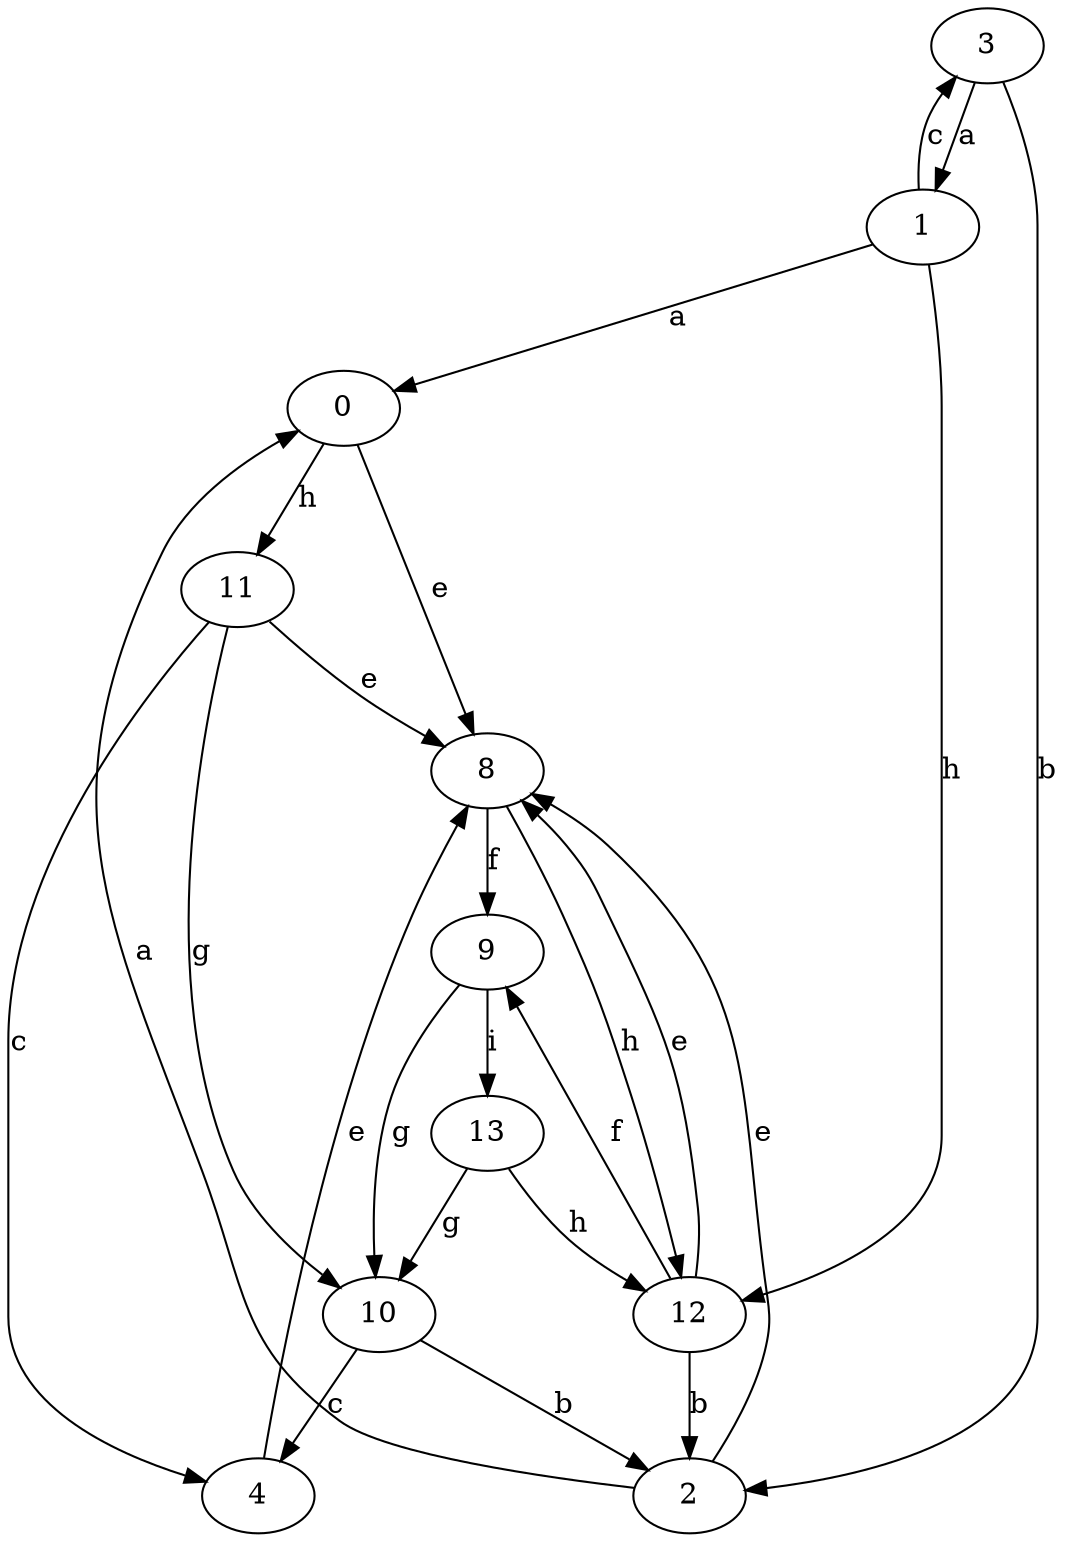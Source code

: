strict digraph  {
0;
1;
2;
3;
4;
8;
9;
10;
11;
12;
13;
0 -> 8  [label=e];
0 -> 11  [label=h];
1 -> 0  [label=a];
1 -> 3  [label=c];
1 -> 12  [label=h];
2 -> 0  [label=a];
2 -> 8  [label=e];
3 -> 1  [label=a];
3 -> 2  [label=b];
4 -> 8  [label=e];
8 -> 9  [label=f];
8 -> 12  [label=h];
9 -> 10  [label=g];
9 -> 13  [label=i];
10 -> 2  [label=b];
10 -> 4  [label=c];
11 -> 4  [label=c];
11 -> 8  [label=e];
11 -> 10  [label=g];
12 -> 2  [label=b];
12 -> 8  [label=e];
12 -> 9  [label=f];
13 -> 10  [label=g];
13 -> 12  [label=h];
}
